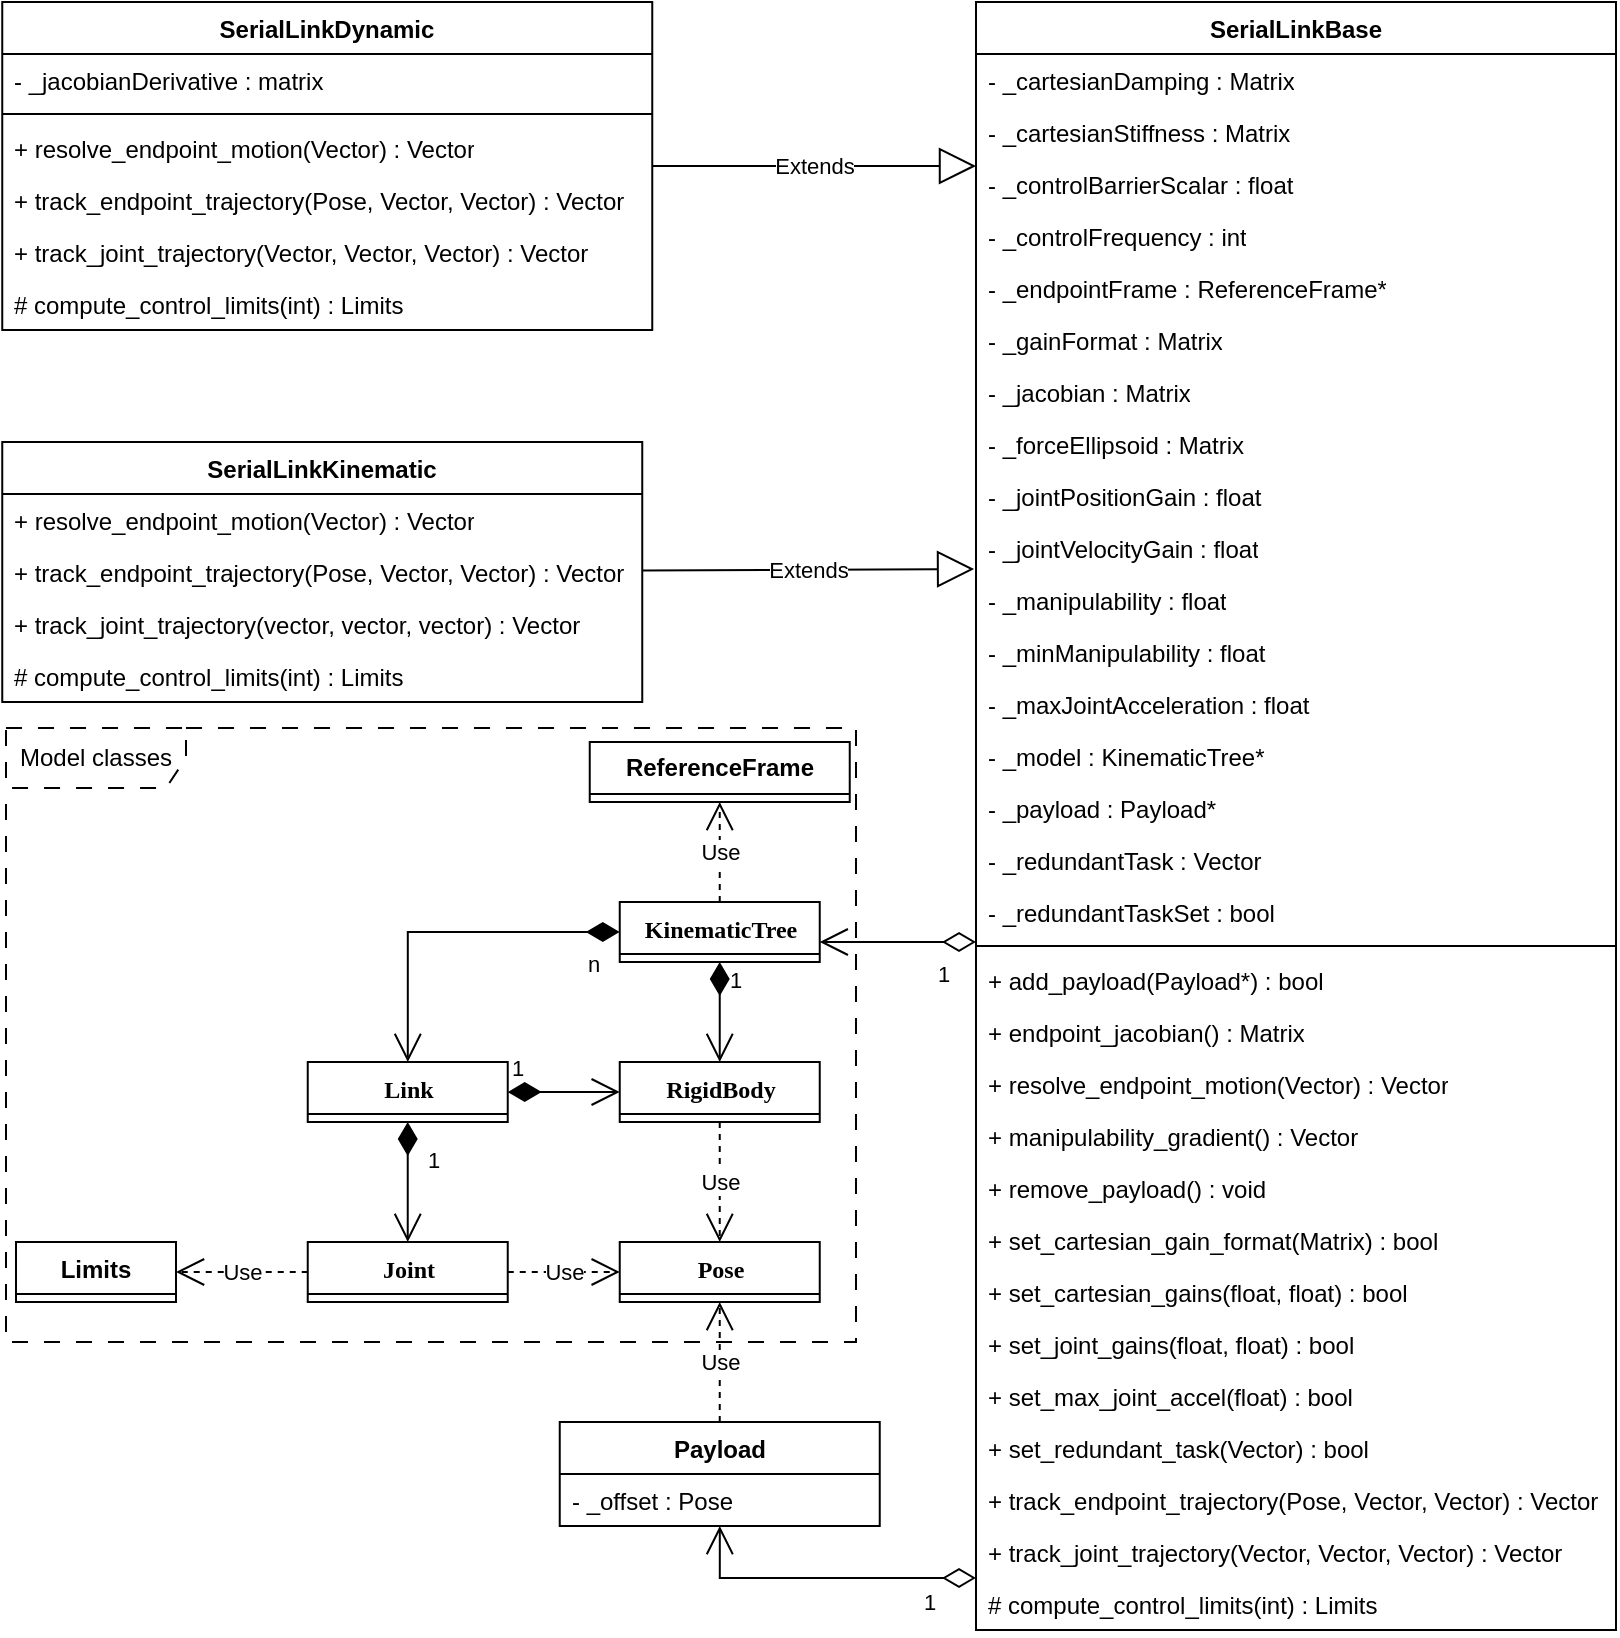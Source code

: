 <mxfile version="22.1.2" type="device">
  <diagram name="Page-1" id="9nu-3gzylGP0bQmb4AK7">
    <mxGraphModel dx="733" dy="469" grid="1" gridSize="10" guides="1" tooltips="1" connect="1" arrows="1" fold="1" page="1" pageScale="1" pageWidth="827" pageHeight="1169" math="0" shadow="0">
      <root>
        <mxCell id="0" />
        <mxCell id="1" parent="0" />
        <mxCell id="nJWqUF-QOH_nmLoCBmrt-1" value="SerialLinkBase" style="swimlane;fontStyle=1;align=center;verticalAlign=top;childLayout=stackLayout;horizontal=1;startSize=26;horizontalStack=0;resizeParent=1;resizeParentMax=0;resizeLast=0;collapsible=1;marginBottom=0;whiteSpace=wrap;html=1;" vertex="1" parent="1">
          <mxGeometry x="500" y="40" width="320" height="814" as="geometry" />
        </mxCell>
        <mxCell id="nJWqUF-QOH_nmLoCBmrt-2" value="- _cartesianDamping : Matrix" style="text;strokeColor=none;fillColor=none;align=left;verticalAlign=top;spacingLeft=4;spacingRight=4;overflow=hidden;rotatable=0;points=[[0,0.5],[1,0.5]];portConstraint=eastwest;whiteSpace=wrap;html=1;" vertex="1" parent="nJWqUF-QOH_nmLoCBmrt-1">
          <mxGeometry y="26" width="320" height="26" as="geometry" />
        </mxCell>
        <mxCell id="nJWqUF-QOH_nmLoCBmrt-3" value="- _cartesianStiffness : Matrix" style="text;strokeColor=none;fillColor=none;align=left;verticalAlign=top;spacingLeft=4;spacingRight=4;overflow=hidden;rotatable=0;points=[[0,0.5],[1,0.5]];portConstraint=eastwest;whiteSpace=wrap;html=1;" vertex="1" parent="nJWqUF-QOH_nmLoCBmrt-1">
          <mxGeometry y="52" width="320" height="26" as="geometry" />
        </mxCell>
        <mxCell id="nJWqUF-QOH_nmLoCBmrt-4" value="- _controlBarrierScalar : float" style="text;strokeColor=none;fillColor=none;align=left;verticalAlign=top;spacingLeft=4;spacingRight=4;overflow=hidden;rotatable=0;points=[[0,0.5],[1,0.5]];portConstraint=eastwest;whiteSpace=wrap;html=1;" vertex="1" parent="nJWqUF-QOH_nmLoCBmrt-1">
          <mxGeometry y="78" width="320" height="26" as="geometry" />
        </mxCell>
        <mxCell id="nJWqUF-QOH_nmLoCBmrt-5" value="- _controlFrequency : int" style="text;strokeColor=none;fillColor=none;align=left;verticalAlign=top;spacingLeft=4;spacingRight=4;overflow=hidden;rotatable=0;points=[[0,0.5],[1,0.5]];portConstraint=eastwest;whiteSpace=wrap;html=1;" vertex="1" parent="nJWqUF-QOH_nmLoCBmrt-1">
          <mxGeometry y="104" width="320" height="26" as="geometry" />
        </mxCell>
        <mxCell id="nJWqUF-QOH_nmLoCBmrt-6" value="- _endpointFrame : ReferenceFrame*" style="text;strokeColor=none;fillColor=none;align=left;verticalAlign=top;spacingLeft=4;spacingRight=4;overflow=hidden;rotatable=0;points=[[0,0.5],[1,0.5]];portConstraint=eastwest;whiteSpace=wrap;html=1;" vertex="1" parent="nJWqUF-QOH_nmLoCBmrt-1">
          <mxGeometry y="130" width="320" height="26" as="geometry" />
        </mxCell>
        <mxCell id="nJWqUF-QOH_nmLoCBmrt-7" value="- _gainFormat : Matrix" style="text;strokeColor=none;fillColor=none;align=left;verticalAlign=top;spacingLeft=4;spacingRight=4;overflow=hidden;rotatable=0;points=[[0,0.5],[1,0.5]];portConstraint=eastwest;whiteSpace=wrap;html=1;" vertex="1" parent="nJWqUF-QOH_nmLoCBmrt-1">
          <mxGeometry y="156" width="320" height="26" as="geometry" />
        </mxCell>
        <mxCell id="nJWqUF-QOH_nmLoCBmrt-8" value="- _jacobian : Matrix" style="text;strokeColor=none;fillColor=none;align=left;verticalAlign=top;spacingLeft=4;spacingRight=4;overflow=hidden;rotatable=0;points=[[0,0.5],[1,0.5]];portConstraint=eastwest;whiteSpace=wrap;html=1;" vertex="1" parent="nJWqUF-QOH_nmLoCBmrt-1">
          <mxGeometry y="182" width="320" height="26" as="geometry" />
        </mxCell>
        <mxCell id="nJWqUF-QOH_nmLoCBmrt-9" value="- _forceEllipsoid : Matrix" style="text;strokeColor=none;fillColor=none;align=left;verticalAlign=top;spacingLeft=4;spacingRight=4;overflow=hidden;rotatable=0;points=[[0,0.5],[1,0.5]];portConstraint=eastwest;whiteSpace=wrap;html=1;" vertex="1" parent="nJWqUF-QOH_nmLoCBmrt-1">
          <mxGeometry y="208" width="320" height="26" as="geometry" />
        </mxCell>
        <mxCell id="nJWqUF-QOH_nmLoCBmrt-10" value="- _jointPositionGain : float" style="text;strokeColor=none;fillColor=none;align=left;verticalAlign=top;spacingLeft=4;spacingRight=4;overflow=hidden;rotatable=0;points=[[0,0.5],[1,0.5]];portConstraint=eastwest;whiteSpace=wrap;html=1;" vertex="1" parent="nJWqUF-QOH_nmLoCBmrt-1">
          <mxGeometry y="234" width="320" height="26" as="geometry" />
        </mxCell>
        <mxCell id="nJWqUF-QOH_nmLoCBmrt-11" value="- _jointVelocityGain : float" style="text;strokeColor=none;fillColor=none;align=left;verticalAlign=top;spacingLeft=4;spacingRight=4;overflow=hidden;rotatable=0;points=[[0,0.5],[1,0.5]];portConstraint=eastwest;whiteSpace=wrap;html=1;" vertex="1" parent="nJWqUF-QOH_nmLoCBmrt-1">
          <mxGeometry y="260" width="320" height="26" as="geometry" />
        </mxCell>
        <mxCell id="nJWqUF-QOH_nmLoCBmrt-12" value="- _manipulability : float" style="text;strokeColor=none;fillColor=none;align=left;verticalAlign=top;spacingLeft=4;spacingRight=4;overflow=hidden;rotatable=0;points=[[0,0.5],[1,0.5]];portConstraint=eastwest;whiteSpace=wrap;html=1;" vertex="1" parent="nJWqUF-QOH_nmLoCBmrt-1">
          <mxGeometry y="286" width="320" height="26" as="geometry" />
        </mxCell>
        <mxCell id="nJWqUF-QOH_nmLoCBmrt-13" value="- _minManipulability : float" style="text;strokeColor=none;fillColor=none;align=left;verticalAlign=top;spacingLeft=4;spacingRight=4;overflow=hidden;rotatable=0;points=[[0,0.5],[1,0.5]];portConstraint=eastwest;whiteSpace=wrap;html=1;" vertex="1" parent="nJWqUF-QOH_nmLoCBmrt-1">
          <mxGeometry y="312" width="320" height="26" as="geometry" />
        </mxCell>
        <mxCell id="nJWqUF-QOH_nmLoCBmrt-14" value="- _maxJointAcceleration : float" style="text;strokeColor=none;fillColor=none;align=left;verticalAlign=top;spacingLeft=4;spacingRight=4;overflow=hidden;rotatable=0;points=[[0,0.5],[1,0.5]];portConstraint=eastwest;whiteSpace=wrap;html=1;" vertex="1" parent="nJWqUF-QOH_nmLoCBmrt-1">
          <mxGeometry y="338" width="320" height="26" as="geometry" />
        </mxCell>
        <mxCell id="nJWqUF-QOH_nmLoCBmrt-15" value="- _model : KinematicTree*" style="text;strokeColor=none;fillColor=none;align=left;verticalAlign=top;spacingLeft=4;spacingRight=4;overflow=hidden;rotatable=0;points=[[0,0.5],[1,0.5]];portConstraint=eastwest;whiteSpace=wrap;html=1;" vertex="1" parent="nJWqUF-QOH_nmLoCBmrt-1">
          <mxGeometry y="364" width="320" height="26" as="geometry" />
        </mxCell>
        <mxCell id="nJWqUF-QOH_nmLoCBmrt-16" value="- _payload : Payload*" style="text;strokeColor=none;fillColor=none;align=left;verticalAlign=top;spacingLeft=4;spacingRight=4;overflow=hidden;rotatable=0;points=[[0,0.5],[1,0.5]];portConstraint=eastwest;whiteSpace=wrap;html=1;" vertex="1" parent="nJWqUF-QOH_nmLoCBmrt-1">
          <mxGeometry y="390" width="320" height="26" as="geometry" />
        </mxCell>
        <mxCell id="nJWqUF-QOH_nmLoCBmrt-17" value="- _redundantTask : Vector" style="text;strokeColor=none;fillColor=none;align=left;verticalAlign=top;spacingLeft=4;spacingRight=4;overflow=hidden;rotatable=0;points=[[0,0.5],[1,0.5]];portConstraint=eastwest;whiteSpace=wrap;html=1;" vertex="1" parent="nJWqUF-QOH_nmLoCBmrt-1">
          <mxGeometry y="416" width="320" height="26" as="geometry" />
        </mxCell>
        <mxCell id="nJWqUF-QOH_nmLoCBmrt-18" value="- _redundantTaskSet : bool" style="text;strokeColor=none;fillColor=none;align=left;verticalAlign=top;spacingLeft=4;spacingRight=4;overflow=hidden;rotatable=0;points=[[0,0.5],[1,0.5]];portConstraint=eastwest;whiteSpace=wrap;html=1;" vertex="1" parent="nJWqUF-QOH_nmLoCBmrt-1">
          <mxGeometry y="442" width="320" height="26" as="geometry" />
        </mxCell>
        <mxCell id="nJWqUF-QOH_nmLoCBmrt-19" value="" style="line;strokeWidth=1;fillColor=none;align=left;verticalAlign=middle;spacingTop=-1;spacingLeft=3;spacingRight=3;rotatable=0;labelPosition=right;points=[];portConstraint=eastwest;strokeColor=inherit;" vertex="1" parent="nJWqUF-QOH_nmLoCBmrt-1">
          <mxGeometry y="468" width="320" height="8" as="geometry" />
        </mxCell>
        <mxCell id="nJWqUF-QOH_nmLoCBmrt-20" value="+ add_payload(Payload*) : bool" style="text;strokeColor=none;fillColor=none;align=left;verticalAlign=top;spacingLeft=4;spacingRight=4;overflow=hidden;rotatable=0;points=[[0,0.5],[1,0.5]];portConstraint=eastwest;whiteSpace=wrap;html=1;" vertex="1" parent="nJWqUF-QOH_nmLoCBmrt-1">
          <mxGeometry y="476" width="320" height="26" as="geometry" />
        </mxCell>
        <mxCell id="nJWqUF-QOH_nmLoCBmrt-21" value="+ endpoint_jacobian() : Matrix" style="text;strokeColor=none;fillColor=none;align=left;verticalAlign=top;spacingLeft=4;spacingRight=4;overflow=hidden;rotatable=0;points=[[0,0.5],[1,0.5]];portConstraint=eastwest;whiteSpace=wrap;html=1;" vertex="1" parent="nJWqUF-QOH_nmLoCBmrt-1">
          <mxGeometry y="502" width="320" height="26" as="geometry" />
        </mxCell>
        <mxCell id="nJWqUF-QOH_nmLoCBmrt-22" value="+ resolve_endpoint_motion(Vector) : Vector" style="text;strokeColor=none;fillColor=none;align=left;verticalAlign=top;spacingLeft=4;spacingRight=4;overflow=hidden;rotatable=0;points=[[0,0.5],[1,0.5]];portConstraint=eastwest;whiteSpace=wrap;html=1;" vertex="1" parent="nJWqUF-QOH_nmLoCBmrt-1">
          <mxGeometry y="528" width="320" height="26" as="geometry" />
        </mxCell>
        <mxCell id="nJWqUF-QOH_nmLoCBmrt-23" value="+ manipulability_gradient() : Vector" style="text;strokeColor=none;fillColor=none;align=left;verticalAlign=top;spacingLeft=4;spacingRight=4;overflow=hidden;rotatable=0;points=[[0,0.5],[1,0.5]];portConstraint=eastwest;whiteSpace=wrap;html=1;" vertex="1" parent="nJWqUF-QOH_nmLoCBmrt-1">
          <mxGeometry y="554" width="320" height="26" as="geometry" />
        </mxCell>
        <mxCell id="nJWqUF-QOH_nmLoCBmrt-24" value="+ remove_payload() : void" style="text;strokeColor=none;fillColor=none;align=left;verticalAlign=top;spacingLeft=4;spacingRight=4;overflow=hidden;rotatable=0;points=[[0,0.5],[1,0.5]];portConstraint=eastwest;whiteSpace=wrap;html=1;" vertex="1" parent="nJWqUF-QOH_nmLoCBmrt-1">
          <mxGeometry y="580" width="320" height="26" as="geometry" />
        </mxCell>
        <mxCell id="nJWqUF-QOH_nmLoCBmrt-25" value="+ set_cartesian_gain_format(Matrix) : bool" style="text;strokeColor=none;fillColor=none;align=left;verticalAlign=top;spacingLeft=4;spacingRight=4;overflow=hidden;rotatable=0;points=[[0,0.5],[1,0.5]];portConstraint=eastwest;whiteSpace=wrap;html=1;" vertex="1" parent="nJWqUF-QOH_nmLoCBmrt-1">
          <mxGeometry y="606" width="320" height="26" as="geometry" />
        </mxCell>
        <mxCell id="nJWqUF-QOH_nmLoCBmrt-26" value="+ set_cartesian_gains(float, float) : bool" style="text;strokeColor=none;fillColor=none;align=left;verticalAlign=top;spacingLeft=4;spacingRight=4;overflow=hidden;rotatable=0;points=[[0,0.5],[1,0.5]];portConstraint=eastwest;whiteSpace=wrap;html=1;" vertex="1" parent="nJWqUF-QOH_nmLoCBmrt-1">
          <mxGeometry y="632" width="320" height="26" as="geometry" />
        </mxCell>
        <mxCell id="nJWqUF-QOH_nmLoCBmrt-27" value="+ set_joint_gains(float, float) : bool" style="text;strokeColor=none;fillColor=none;align=left;verticalAlign=top;spacingLeft=4;spacingRight=4;overflow=hidden;rotatable=0;points=[[0,0.5],[1,0.5]];portConstraint=eastwest;whiteSpace=wrap;html=1;" vertex="1" parent="nJWqUF-QOH_nmLoCBmrt-1">
          <mxGeometry y="658" width="320" height="26" as="geometry" />
        </mxCell>
        <mxCell id="nJWqUF-QOH_nmLoCBmrt-28" value="+ set_max_joint_accel(float) : bool" style="text;strokeColor=none;fillColor=none;align=left;verticalAlign=top;spacingLeft=4;spacingRight=4;overflow=hidden;rotatable=0;points=[[0,0.5],[1,0.5]];portConstraint=eastwest;whiteSpace=wrap;html=1;" vertex="1" parent="nJWqUF-QOH_nmLoCBmrt-1">
          <mxGeometry y="684" width="320" height="26" as="geometry" />
        </mxCell>
        <mxCell id="nJWqUF-QOH_nmLoCBmrt-29" value="+ set_redundant_task(Vector) : bool" style="text;strokeColor=none;fillColor=none;align=left;verticalAlign=top;spacingLeft=4;spacingRight=4;overflow=hidden;rotatable=0;points=[[0,0.5],[1,0.5]];portConstraint=eastwest;whiteSpace=wrap;html=1;" vertex="1" parent="nJWqUF-QOH_nmLoCBmrt-1">
          <mxGeometry y="710" width="320" height="26" as="geometry" />
        </mxCell>
        <mxCell id="nJWqUF-QOH_nmLoCBmrt-30" value="+ track_endpoint_trajectory(Pose, Vector, Vector) : Vector" style="text;strokeColor=none;fillColor=none;align=left;verticalAlign=top;spacingLeft=4;spacingRight=4;overflow=hidden;rotatable=0;points=[[0,0.5],[1,0.5]];portConstraint=eastwest;whiteSpace=wrap;html=1;" vertex="1" parent="nJWqUF-QOH_nmLoCBmrt-1">
          <mxGeometry y="736" width="320" height="26" as="geometry" />
        </mxCell>
        <mxCell id="nJWqUF-QOH_nmLoCBmrt-31" value="+ track_joint_trajectory(Vector, Vector, Vector) : Vector" style="text;strokeColor=none;fillColor=none;align=left;verticalAlign=top;spacingLeft=4;spacingRight=4;overflow=hidden;rotatable=0;points=[[0,0.5],[1,0.5]];portConstraint=eastwest;whiteSpace=wrap;html=1;" vertex="1" parent="nJWqUF-QOH_nmLoCBmrt-1">
          <mxGeometry y="762" width="320" height="26" as="geometry" />
        </mxCell>
        <mxCell id="nJWqUF-QOH_nmLoCBmrt-32" value="# compute_control_limits(int) : Limits" style="text;strokeColor=none;fillColor=none;align=left;verticalAlign=top;spacingLeft=4;spacingRight=4;overflow=hidden;rotatable=0;points=[[0,0.5],[1,0.5]];portConstraint=eastwest;whiteSpace=wrap;html=1;" vertex="1" parent="nJWqUF-QOH_nmLoCBmrt-1">
          <mxGeometry y="788" width="320" height="26" as="geometry" />
        </mxCell>
        <mxCell id="nJWqUF-QOH_nmLoCBmrt-33" value="SerialLinkKinematic" style="swimlane;fontStyle=1;align=center;verticalAlign=top;childLayout=stackLayout;horizontal=1;startSize=26;horizontalStack=0;resizeParent=1;resizeParentMax=0;resizeLast=0;collapsible=1;marginBottom=0;whiteSpace=wrap;html=1;" vertex="1" parent="1">
          <mxGeometry x="13.13" y="260" width="320" height="130" as="geometry" />
        </mxCell>
        <mxCell id="nJWqUF-QOH_nmLoCBmrt-34" value="+ resolve_endpoint_motion(Vector) : Vector" style="text;strokeColor=none;fillColor=none;align=left;verticalAlign=top;spacingLeft=4;spacingRight=4;overflow=hidden;rotatable=0;points=[[0,0.5],[1,0.5]];portConstraint=eastwest;whiteSpace=wrap;html=1;" vertex="1" parent="nJWqUF-QOH_nmLoCBmrt-33">
          <mxGeometry y="26" width="320" height="26" as="geometry" />
        </mxCell>
        <mxCell id="nJWqUF-QOH_nmLoCBmrt-35" value="+ track_endpoint_trajectory(Pose, Vector, Vector) : Vector" style="text;strokeColor=none;fillColor=none;align=left;verticalAlign=top;spacingLeft=4;spacingRight=4;overflow=hidden;rotatable=0;points=[[0,0.5],[1,0.5]];portConstraint=eastwest;whiteSpace=wrap;html=1;" vertex="1" parent="nJWqUF-QOH_nmLoCBmrt-33">
          <mxGeometry y="52" width="320" height="26" as="geometry" />
        </mxCell>
        <mxCell id="nJWqUF-QOH_nmLoCBmrt-36" value="+ track_joint_trajectory(vector, vector, vector) : Vector" style="text;strokeColor=none;fillColor=none;align=left;verticalAlign=top;spacingLeft=4;spacingRight=4;overflow=hidden;rotatable=0;points=[[0,0.5],[1,0.5]];portConstraint=eastwest;whiteSpace=wrap;html=1;" vertex="1" parent="nJWqUF-QOH_nmLoCBmrt-33">
          <mxGeometry y="78" width="320" height="26" as="geometry" />
        </mxCell>
        <mxCell id="nJWqUF-QOH_nmLoCBmrt-37" value="# compute_control_limits(int) : Limits" style="text;strokeColor=none;fillColor=none;align=left;verticalAlign=top;spacingLeft=4;spacingRight=4;overflow=hidden;rotatable=0;points=[[0,0.5],[1,0.5]];portConstraint=eastwest;whiteSpace=wrap;html=1;" vertex="1" parent="nJWqUF-QOH_nmLoCBmrt-33">
          <mxGeometry y="104" width="320" height="26" as="geometry" />
        </mxCell>
        <mxCell id="nJWqUF-QOH_nmLoCBmrt-38" value="SerialLinkDynamic" style="swimlane;fontStyle=1;align=center;verticalAlign=top;childLayout=stackLayout;horizontal=1;startSize=26;horizontalStack=0;resizeParent=1;resizeParentMax=0;resizeLast=0;collapsible=1;marginBottom=0;whiteSpace=wrap;html=1;" vertex="1" parent="1">
          <mxGeometry x="13.13" y="40" width="325" height="164" as="geometry" />
        </mxCell>
        <mxCell id="nJWqUF-QOH_nmLoCBmrt-39" value="- _jacobianDerivative : matrix" style="text;strokeColor=none;fillColor=none;align=left;verticalAlign=top;spacingLeft=4;spacingRight=4;overflow=hidden;rotatable=0;points=[[0,0.5],[1,0.5]];portConstraint=eastwest;whiteSpace=wrap;html=1;" vertex="1" parent="nJWqUF-QOH_nmLoCBmrt-38">
          <mxGeometry y="26" width="325" height="26" as="geometry" />
        </mxCell>
        <mxCell id="nJWqUF-QOH_nmLoCBmrt-40" value="" style="line;strokeWidth=1;fillColor=none;align=left;verticalAlign=middle;spacingTop=-1;spacingLeft=3;spacingRight=3;rotatable=0;labelPosition=right;points=[];portConstraint=eastwest;strokeColor=inherit;" vertex="1" parent="nJWqUF-QOH_nmLoCBmrt-38">
          <mxGeometry y="52" width="325" height="8" as="geometry" />
        </mxCell>
        <mxCell id="nJWqUF-QOH_nmLoCBmrt-41" value="+ resolve_endpoint_motion(Vector) : Vector" style="text;strokeColor=none;fillColor=none;align=left;verticalAlign=top;spacingLeft=4;spacingRight=4;overflow=hidden;rotatable=0;points=[[0,0.5],[1,0.5]];portConstraint=eastwest;whiteSpace=wrap;html=1;" vertex="1" parent="nJWqUF-QOH_nmLoCBmrt-38">
          <mxGeometry y="60" width="325" height="26" as="geometry" />
        </mxCell>
        <mxCell id="nJWqUF-QOH_nmLoCBmrt-42" value="+ track_endpoint_trajectory(Pose, Vector, Vector) : Vector" style="text;strokeColor=none;fillColor=none;align=left;verticalAlign=top;spacingLeft=4;spacingRight=4;overflow=hidden;rotatable=0;points=[[0,0.5],[1,0.5]];portConstraint=eastwest;whiteSpace=wrap;html=1;" vertex="1" parent="nJWqUF-QOH_nmLoCBmrt-38">
          <mxGeometry y="86" width="325" height="26" as="geometry" />
        </mxCell>
        <mxCell id="nJWqUF-QOH_nmLoCBmrt-43" value="+ track_joint_trajectory(Vector, Vector, Vector) : Vector" style="text;strokeColor=none;fillColor=none;align=left;verticalAlign=top;spacingLeft=4;spacingRight=4;overflow=hidden;rotatable=0;points=[[0,0.5],[1,0.5]];portConstraint=eastwest;whiteSpace=wrap;html=1;" vertex="1" parent="nJWqUF-QOH_nmLoCBmrt-38">
          <mxGeometry y="112" width="325" height="26" as="geometry" />
        </mxCell>
        <mxCell id="nJWqUF-QOH_nmLoCBmrt-44" value="# compute_control_limits(int) : Limits" style="text;strokeColor=none;fillColor=none;align=left;verticalAlign=top;spacingLeft=4;spacingRight=4;overflow=hidden;rotatable=0;points=[[0,0.5],[1,0.5]];portConstraint=eastwest;whiteSpace=wrap;html=1;" vertex="1" parent="nJWqUF-QOH_nmLoCBmrt-38">
          <mxGeometry y="138" width="325" height="26" as="geometry" />
        </mxCell>
        <mxCell id="nJWqUF-QOH_nmLoCBmrt-45" value="Extends" style="endArrow=block;endSize=16;endFill=0;html=1;rounded=0;entryX=-0.003;entryY=0.904;entryDx=0;entryDy=0;entryPerimeter=0;" edge="1" parent="1" source="nJWqUF-QOH_nmLoCBmrt-33" target="nJWqUF-QOH_nmLoCBmrt-11">
          <mxGeometry width="160" relative="1" as="geometry">
            <mxPoint x="360" y="540" as="sourcePoint" />
            <mxPoint x="520" y="540" as="targetPoint" />
          </mxGeometry>
        </mxCell>
        <mxCell id="nJWqUF-QOH_nmLoCBmrt-46" value="Extends" style="endArrow=block;endSize=16;endFill=0;html=1;rounded=0;" edge="1" parent="1" source="nJWqUF-QOH_nmLoCBmrt-38">
          <mxGeometry width="160" relative="1" as="geometry">
            <mxPoint x="347" y="710" as="sourcePoint" />
            <mxPoint x="500" y="122" as="targetPoint" />
          </mxGeometry>
        </mxCell>
        <mxCell id="nJWqUF-QOH_nmLoCBmrt-47" value="Model classes" style="shape=umlFrame;whiteSpace=wrap;html=1;pointerEvents=0;width=90;height=30;dashed=1;dashPattern=8 8;" vertex="1" parent="1">
          <mxGeometry x="15" y="403" width="425" height="307" as="geometry" />
        </mxCell>
        <mxCell id="nJWqUF-QOH_nmLoCBmrt-48" value="RigidBody" style="swimlane;html=1;fontStyle=1;align=center;verticalAlign=top;childLayout=stackLayout;horizontal=1;startSize=26;horizontalStack=0;resizeParent=1;resizeLast=0;collapsible=1;marginBottom=0;swimlaneFillColor=none;rounded=0;shadow=0;comic=0;labelBackgroundColor=none;strokeWidth=1;fillColor=none;fontFamily=Verdana;fontSize=12" vertex="1" collapsed="1" parent="1">
          <mxGeometry x="321.87" y="570" width="100" height="30" as="geometry">
            <mxRectangle x="337.5" y="585" width="166" height="398" as="alternateBounds" />
          </mxGeometry>
        </mxCell>
        <mxCell id="nJWqUF-QOH_nmLoCBmrt-49" value="- _centerOfMass : vector" style="text;html=1;fillColor=none;align=left;verticalAlign=top;spacingLeft=4;spacingRight=4;whiteSpace=wrap;overflow=hidden;rotatable=0;points=[[0,0.5],[1,0.5]];portConstraint=eastwest;" vertex="1" parent="nJWqUF-QOH_nmLoCBmrt-48">
          <mxGeometry y="26" width="166" height="26" as="geometry" />
        </mxCell>
        <mxCell id="nJWqUF-QOH_nmLoCBmrt-50" value="- _inertia : matrix" style="text;html=1;fillColor=none;align=left;verticalAlign=top;spacingLeft=4;spacingRight=4;whiteSpace=wrap;overflow=hidden;rotatable=0;points=[[0,0.5],[1,0.5]];portConstraint=eastwest;" vertex="1" parent="nJWqUF-QOH_nmLoCBmrt-48">
          <mxGeometry y="52" width="166" height="26" as="geometry" />
        </mxCell>
        <mxCell id="nJWqUF-QOH_nmLoCBmrt-51" value="- _inertiaDerivative : matrix" style="text;html=1;fillColor=none;align=left;verticalAlign=top;spacingLeft=4;spacingRight=4;whiteSpace=wrap;overflow=hidden;rotatable=0;points=[[0,0.5],[1,0.5]];portConstraint=eastwest;" vertex="1" parent="nJWqUF-QOH_nmLoCBmrt-48">
          <mxGeometry y="78" width="166" height="26" as="geometry" />
        </mxCell>
        <mxCell id="nJWqUF-QOH_nmLoCBmrt-52" value="- _pose : Pose" style="text;html=1;fillColor=none;align=left;verticalAlign=top;spacingLeft=4;spacingRight=4;whiteSpace=wrap;overflow=hidden;rotatable=0;points=[[0,0.5],[1,0.5]];portConstraint=eastwest;" vertex="1" parent="nJWqUF-QOH_nmLoCBmrt-48">
          <mxGeometry y="104" width="166" height="26" as="geometry" />
        </mxCell>
        <mxCell id="nJWqUF-QOH_nmLoCBmrt-53" value="- _mass : float" style="text;html=1;fillColor=none;align=left;verticalAlign=top;spacingLeft=4;spacingRight=4;whiteSpace=wrap;overflow=hidden;rotatable=0;points=[[0,0.5],[1,0.5]];portConstraint=eastwest;" vertex="1" parent="nJWqUF-QOH_nmLoCBmrt-48">
          <mxGeometry y="130" width="166" height="26" as="geometry" />
        </mxCell>
        <mxCell id="nJWqUF-QOH_nmLoCBmrt-54" value="- _name : string" style="text;html=1;fillColor=none;align=left;verticalAlign=top;spacingLeft=4;spacingRight=4;whiteSpace=wrap;overflow=hidden;rotatable=0;points=[[0,0.5],[1,0.5]];portConstraint=eastwest;" vertex="1" parent="nJWqUF-QOH_nmLoCBmrt-48">
          <mxGeometry y="156" width="166" height="26" as="geometry" />
        </mxCell>
        <mxCell id="nJWqUF-QOH_nmLoCBmrt-55" value="- _twist : vector" style="text;html=1;fillColor=none;align=left;verticalAlign=top;spacingLeft=4;spacingRight=4;whiteSpace=wrap;overflow=hidden;rotatable=0;points=[[0,0.5],[1,0.5]];portConstraint=eastwest;" vertex="1" parent="nJWqUF-QOH_nmLoCBmrt-48">
          <mxGeometry y="182" width="166" height="26" as="geometry" />
        </mxCell>
        <mxCell id="nJWqUF-QOH_nmLoCBmrt-56" value="" style="line;html=1;strokeWidth=1;fillColor=none;align=left;verticalAlign=middle;spacingTop=-1;spacingLeft=3;spacingRight=3;rotatable=0;labelPosition=right;points=[];portConstraint=eastwest;gradientColor=none;" vertex="1" parent="nJWqUF-QOH_nmLoCBmrt-48">
          <mxGeometry y="208" width="166" height="8" as="geometry" />
        </mxCell>
        <mxCell id="nJWqUF-QOH_nmLoCBmrt-57" value="+ com() : vector" style="text;html=1;fillColor=none;align=left;verticalAlign=top;spacingLeft=4;spacingRight=4;whiteSpace=wrap;overflow=hidden;rotatable=0;points=[[0,0.5],[1,0.5]];portConstraint=eastwest;" vertex="1" parent="nJWqUF-QOH_nmLoCBmrt-48">
          <mxGeometry y="216" width="166" height="26" as="geometry" />
        </mxCell>
        <mxCell id="nJWqUF-QOH_nmLoCBmrt-58" value="+ inertia() : matrix" style="text;html=1;fillColor=none;align=left;verticalAlign=top;spacingLeft=4;spacingRight=4;whiteSpace=wrap;overflow=hidden;rotatable=0;points=[[0,0.5],[1,0.5]];portConstraint=eastwest;" vertex="1" parent="nJWqUF-QOH_nmLoCBmrt-48">
          <mxGeometry y="242" width="166" height="26" as="geometry" />
        </mxCell>
        <mxCell id="nJWqUF-QOH_nmLoCBmrt-59" value="+ inertia_derivative() : matrix" style="text;html=1;fillColor=none;align=left;verticalAlign=top;spacingLeft=4;spacingRight=4;whiteSpace=wrap;overflow=hidden;rotatable=0;points=[[0,0.5],[1,0.5]];portConstraint=eastwest;" vertex="1" parent="nJWqUF-QOH_nmLoCBmrt-48">
          <mxGeometry y="268" width="166" height="26" as="geometry" />
        </mxCell>
        <mxCell id="nJWqUF-QOH_nmLoCBmrt-60" value="+ name() : string" style="text;html=1;fillColor=none;align=left;verticalAlign=top;spacingLeft=4;spacingRight=4;whiteSpace=wrap;overflow=hidden;rotatable=0;points=[[0,0.5],[1,0.5]];portConstraint=eastwest;" vertex="1" parent="nJWqUF-QOH_nmLoCBmrt-48">
          <mxGeometry y="294" width="166" height="26" as="geometry" />
        </mxCell>
        <mxCell id="nJWqUF-QOH_nmLoCBmrt-61" value="+ mass() : float" style="text;html=1;fillColor=none;align=left;verticalAlign=top;spacingLeft=4;spacingRight=4;whiteSpace=wrap;overflow=hidden;rotatable=0;points=[[0,0.5],[1,0.5]];portConstraint=eastwest;" vertex="1" parent="nJWqUF-QOH_nmLoCBmrt-48">
          <mxGeometry y="320" width="166" height="26" as="geometry" />
        </mxCell>
        <mxCell id="nJWqUF-QOH_nmLoCBmrt-62" value="+ twist() : vector" style="text;html=1;fillColor=none;align=left;verticalAlign=top;spacingLeft=4;spacingRight=4;whiteSpace=wrap;overflow=hidden;rotatable=0;points=[[0,0.5],[1,0.5]];portConstraint=eastwest;" vertex="1" parent="nJWqUF-QOH_nmLoCBmrt-48">
          <mxGeometry y="346" width="166" height="26" as="geometry" />
        </mxCell>
        <mxCell id="nJWqUF-QOH_nmLoCBmrt-63" value="+ update_state(Pose, vector)" style="text;html=1;fillColor=none;align=left;verticalAlign=top;spacingLeft=4;spacingRight=4;whiteSpace=wrap;overflow=hidden;rotatable=0;points=[[0,0.5],[1,0.5]];portConstraint=eastwest;" vertex="1" parent="nJWqUF-QOH_nmLoCBmrt-48">
          <mxGeometry y="372" width="166" height="26" as="geometry" />
        </mxCell>
        <mxCell id="nJWqUF-QOH_nmLoCBmrt-64" value="Joint" style="swimlane;html=1;fontStyle=1;align=center;verticalAlign=top;childLayout=stackLayout;horizontal=1;startSize=26;horizontalStack=0;resizeParent=1;resizeLast=0;collapsible=1;marginBottom=0;swimlaneFillColor=none;rounded=0;shadow=0;comic=0;labelBackgroundColor=none;strokeWidth=1;fillColor=none;fontFamily=Verdana;fontSize=12" vertex="1" collapsed="1" parent="1">
          <mxGeometry x="165.87" y="660" width="100" height="30" as="geometry">
            <mxRectangle x="555" y="150" width="170" height="559" as="alternateBounds" />
          </mxGeometry>
        </mxCell>
        <mxCell id="nJWqUF-QOH_nmLoCBmrt-65" value="- _axis : vector" style="text;html=1;strokeColor=none;fillColor=none;align=left;verticalAlign=top;spacingLeft=4;spacingRight=4;whiteSpace=wrap;overflow=hidden;rotatable=0;points=[[0,0.5],[1,0.5]];portConstraint=eastwest;" vertex="1" parent="nJWqUF-QOH_nmLoCBmrt-64">
          <mxGeometry y="26" width="170" height="26" as="geometry" />
        </mxCell>
        <mxCell id="nJWqUF-QOH_nmLoCBmrt-66" value="- _damping : float" style="text;html=1;strokeColor=none;fillColor=none;align=left;verticalAlign=top;spacingLeft=4;spacingRight=4;whiteSpace=wrap;overflow=hidden;rotatable=0;points=[[0,0.5],[1,0.5]];portConstraint=eastwest;" vertex="1" parent="nJWqUF-QOH_nmLoCBmrt-64">
          <mxGeometry y="52" width="170" height="26" as="geometry" />
        </mxCell>
        <mxCell id="nJWqUF-QOH_nmLoCBmrt-67" value="&amp;nbsp;-_effortLimit : float" style="text;html=1;strokeColor=none;fillColor=none;align=left;verticalAlign=top;spacingLeft=4;spacingRight=4;whiteSpace=wrap;overflow=hidden;rotatable=0;points=[[0,0.5],[1,0.5]];portConstraint=eastwest;" vertex="1" parent="nJWqUF-QOH_nmLoCBmrt-64">
          <mxGeometry y="78" width="170" height="26" as="geometry" />
        </mxCell>
        <mxCell id="nJWqUF-QOH_nmLoCBmrt-68" value="- _friction : float" style="text;html=1;strokeColor=none;fillColor=none;align=left;verticalAlign=top;spacingLeft=4;spacingRight=4;whiteSpace=wrap;overflow=hidden;rotatable=0;points=[[0,0.5],[1,0.5]];portConstraint=eastwest;" vertex="1" parent="nJWqUF-QOH_nmLoCBmrt-64">
          <mxGeometry y="104" width="170" height="26" as="geometry" />
        </mxCell>
        <mxCell id="nJWqUF-QOH_nmLoCBmrt-69" value="- _isRevolute : bool" style="text;html=1;strokeColor=none;fillColor=none;align=left;verticalAlign=top;spacingLeft=4;spacingRight=4;whiteSpace=wrap;overflow=hidden;rotatable=0;points=[[0,0.5],[1,0.5]];portConstraint=eastwest;" vertex="1" parent="nJWqUF-QOH_nmLoCBmrt-64">
          <mxGeometry y="130" width="170" height="26" as="geometry" />
        </mxCell>
        <mxCell id="nJWqUF-QOH_nmLoCBmrt-70" value="- _isFixed : bool" style="text;html=1;strokeColor=none;fillColor=none;align=left;verticalAlign=top;spacingLeft=4;spacingRight=4;whiteSpace=wrap;overflow=hidden;rotatable=0;points=[[0,0.5],[1,0.5]];portConstraint=eastwest;" vertex="1" parent="nJWqUF-QOH_nmLoCBmrt-64">
          <mxGeometry y="156" width="170" height="26" as="geometry" />
        </mxCell>
        <mxCell id="nJWqUF-QOH_nmLoCBmrt-71" value="- _name : string" style="text;html=1;strokeColor=none;fillColor=none;align=left;verticalAlign=top;spacingLeft=4;spacingRight=4;whiteSpace=wrap;overflow=hidden;rotatable=0;points=[[0,0.5],[1,0.5]];portConstraint=eastwest;" vertex="1" parent="nJWqUF-QOH_nmLoCBmrt-64">
          <mxGeometry y="182" width="170" height="26" as="geometry" />
        </mxCell>
        <mxCell id="nJWqUF-QOH_nmLoCBmrt-72" value="- _origin : Pose" style="text;html=1;strokeColor=none;fillColor=none;align=left;verticalAlign=top;spacingLeft=4;spacingRight=4;whiteSpace=wrap;overflow=hidden;rotatable=0;points=[[0,0.5],[1,0.5]];portConstraint=eastwest;" vertex="1" parent="nJWqUF-QOH_nmLoCBmrt-64">
          <mxGeometry y="208" width="170" height="26" as="geometry" />
        </mxCell>
        <mxCell id="nJWqUF-QOH_nmLoCBmrt-73" value="- _positionLimit : float[2]" style="text;html=1;strokeColor=none;fillColor=none;align=left;verticalAlign=top;spacingLeft=4;spacingRight=4;whiteSpace=wrap;overflow=hidden;rotatable=0;points=[[0,0.5],[1,0.5]];portConstraint=eastwest;" vertex="1" parent="nJWqUF-QOH_nmLoCBmrt-64">
          <mxGeometry y="234" width="170" height="26" as="geometry" />
        </mxCell>
        <mxCell id="nJWqUF-QOH_nmLoCBmrt-74" value="- _speedLimit : float" style="text;html=1;strokeColor=none;fillColor=none;align=left;verticalAlign=top;spacingLeft=4;spacingRight=4;whiteSpace=wrap;overflow=hidden;rotatable=0;points=[[0,0.5],[1,0.5]];portConstraint=eastwest;" vertex="1" parent="nJWqUF-QOH_nmLoCBmrt-64">
          <mxGeometry y="260" width="170" height="26" as="geometry" />
        </mxCell>
        <mxCell id="nJWqUF-QOH_nmLoCBmrt-75" value="- _type : string" style="text;html=1;strokeColor=none;fillColor=none;align=left;verticalAlign=top;spacingLeft=4;spacingRight=4;whiteSpace=wrap;overflow=hidden;rotatable=0;points=[[0,0.5],[1,0.5]];portConstraint=eastwest;" vertex="1" parent="nJWqUF-QOH_nmLoCBmrt-64">
          <mxGeometry y="286" width="170" height="26" as="geometry" />
        </mxCell>
        <mxCell id="nJWqUF-QOH_nmLoCBmrt-76" value="" style="line;html=1;strokeWidth=1;fillColor=none;align=left;verticalAlign=middle;spacingTop=-1;spacingLeft=3;spacingRight=3;rotatable=0;labelPosition=right;points=[];portConstraint=eastwest;" vertex="1" parent="nJWqUF-QOH_nmLoCBmrt-64">
          <mxGeometry y="312" width="170" height="8" as="geometry" />
        </mxCell>
        <mxCell id="nJWqUF-QOH_nmLoCBmrt-77" value="+ axis() : vector" style="text;html=1;strokeColor=none;fillColor=none;align=left;verticalAlign=top;spacingLeft=4;spacingRight=4;whiteSpace=wrap;overflow=hidden;rotatable=0;points=[[0,0.5],[1,0.5]];portConstraint=eastwest;" vertex="1" parent="nJWqUF-QOH_nmLoCBmrt-64">
          <mxGeometry y="320" width="170" height="26" as="geometry" />
        </mxCell>
        <mxCell id="nJWqUF-QOH_nmLoCBmrt-78" value="+ extend_offset(Pose)" style="text;html=1;strokeColor=none;fillColor=none;align=left;verticalAlign=top;spacingLeft=4;spacingRight=4;whiteSpace=wrap;overflow=hidden;rotatable=0;points=[[0,0.5],[1,0.5]];portConstraint=eastwest;" vertex="1" parent="nJWqUF-QOH_nmLoCBmrt-64">
          <mxGeometry y="346" width="170" height="26" as="geometry" />
        </mxCell>
        <mxCell id="nJWqUF-QOH_nmLoCBmrt-79" value="+ is_fixed() : bool" style="text;html=1;strokeColor=none;fillColor=none;align=left;verticalAlign=top;spacingLeft=4;spacingRight=4;whiteSpace=wrap;overflow=hidden;rotatable=0;points=[[0,0.5],[1,0.5]];portConstraint=eastwest;" vertex="1" parent="nJWqUF-QOH_nmLoCBmrt-64">
          <mxGeometry y="372" width="170" height="26" as="geometry" />
        </mxCell>
        <mxCell id="nJWqUF-QOH_nmLoCBmrt-80" value="+ is_prismatic() : bool" style="text;html=1;strokeColor=none;fillColor=none;align=left;verticalAlign=top;spacingLeft=4;spacingRight=4;whiteSpace=wrap;overflow=hidden;rotatable=0;points=[[0,0.5],[1,0.5]];portConstraint=eastwest;" vertex="1" parent="nJWqUF-QOH_nmLoCBmrt-64">
          <mxGeometry y="398" width="170" height="26" as="geometry" />
        </mxCell>
        <mxCell id="nJWqUF-QOH_nmLoCBmrt-81" value="+ is_revolute() : bool" style="text;html=1;strokeColor=none;fillColor=none;align=left;verticalAlign=top;spacingLeft=4;spacingRight=4;whiteSpace=wrap;overflow=hidden;rotatable=0;points=[[0,0.5],[1,0.5]];portConstraint=eastwest;" vertex="1" parent="nJWqUF-QOH_nmLoCBmrt-64">
          <mxGeometry y="424" width="170" height="26" as="geometry" />
        </mxCell>
        <mxCell id="nJWqUF-QOH_nmLoCBmrt-82" value="+ origin() : Pose" style="text;html=1;strokeColor=none;fillColor=none;align=left;verticalAlign=top;spacingLeft=4;spacingRight=4;whiteSpace=wrap;overflow=hidden;rotatable=0;points=[[0,0.5],[1,0.5]];portConstraint=eastwest;" vertex="1" parent="nJWqUF-QOH_nmLoCBmrt-64">
          <mxGeometry y="450" width="170" height="26" as="geometry" />
        </mxCell>
        <mxCell id="nJWqUF-QOH_nmLoCBmrt-83" value="+ position_limits() : Limits" style="text;html=1;strokeColor=none;fillColor=none;align=left;verticalAlign=top;spacingLeft=4;spacingRight=4;whiteSpace=wrap;overflow=hidden;rotatable=0;points=[[0,0.5],[1,0.5]];portConstraint=eastwest;" vertex="1" parent="nJWqUF-QOH_nmLoCBmrt-64">
          <mxGeometry y="476" width="170" height="26" as="geometry" />
        </mxCell>
        <mxCell id="nJWqUF-QOH_nmLoCBmrt-84" value="+ position_offset(float) : Pose" style="text;html=1;strokeColor=none;fillColor=none;align=left;verticalAlign=top;spacingLeft=4;spacingRight=4;whiteSpace=wrap;overflow=hidden;rotatable=0;points=[[0,0.5],[1,0.5]];portConstraint=eastwest;" vertex="1" parent="nJWqUF-QOH_nmLoCBmrt-64">
          <mxGeometry y="502" width="170" height="26" as="geometry" />
        </mxCell>
        <mxCell id="nJWqUF-QOH_nmLoCBmrt-85" value="+ type() : string" style="text;html=1;strokeColor=none;fillColor=none;align=left;verticalAlign=top;spacingLeft=4;spacingRight=4;whiteSpace=wrap;overflow=hidden;rotatable=0;points=[[0,0.5],[1,0.5]];portConstraint=eastwest;" vertex="1" parent="nJWqUF-QOH_nmLoCBmrt-64">
          <mxGeometry y="528" width="170" height="26" as="geometry" />
        </mxCell>
        <mxCell id="nJWqUF-QOH_nmLoCBmrt-86" value="Pose" style="swimlane;html=1;fontStyle=1;align=center;verticalAlign=top;childLayout=stackLayout;horizontal=1;startSize=26;horizontalStack=0;resizeParent=1;resizeLast=0;collapsible=1;marginBottom=0;swimlaneFillColor=none;rounded=0;shadow=0;comic=0;labelBackgroundColor=none;strokeWidth=1;fillColor=none;fontFamily=Verdana;fontSize=12" vertex="1" collapsed="1" parent="1">
          <mxGeometry x="321.87" y="660" width="100" height="30" as="geometry">
            <mxRectangle x="565" y="780" width="160" height="320" as="alternateBounds" />
          </mxGeometry>
        </mxCell>
        <mxCell id="nJWqUF-QOH_nmLoCBmrt-87" value="- _translation : Vector" style="text;html=1;strokeColor=none;fillColor=none;align=left;verticalAlign=top;spacingLeft=4;spacingRight=4;whiteSpace=wrap;overflow=hidden;rotatable=0;points=[[0,0.5],[1,0.5]];portConstraint=eastwest;" vertex="1" parent="nJWqUF-QOH_nmLoCBmrt-86">
          <mxGeometry y="26" width="160" height="26" as="geometry" />
        </mxCell>
        <mxCell id="nJWqUF-QOH_nmLoCBmrt-88" value="- _quaternion : Quaternion" style="text;html=1;strokeColor=none;fillColor=none;align=left;verticalAlign=top;spacingLeft=4;spacingRight=4;whiteSpace=wrap;overflow=hidden;rotatable=0;points=[[0,0.5],[1,0.5]];portConstraint=eastwest;" vertex="1" parent="nJWqUF-QOH_nmLoCBmrt-86">
          <mxGeometry y="52" width="160" height="26" as="geometry" />
        </mxCell>
        <mxCell id="nJWqUF-QOH_nmLoCBmrt-89" value="" style="line;html=1;strokeWidth=1;fillColor=none;align=left;verticalAlign=middle;spacingTop=-1;spacingLeft=3;spacingRight=3;rotatable=0;labelPosition=right;points=[];portConstraint=eastwest;" vertex="1" parent="nJWqUF-QOH_nmLoCBmrt-86">
          <mxGeometry y="78" width="160" height="8" as="geometry" />
        </mxCell>
        <mxCell id="nJWqUF-QOH_nmLoCBmrt-90" value="+ as_matrix() : Matrix" style="text;html=1;strokeColor=none;fillColor=none;align=left;verticalAlign=top;spacingLeft=4;spacingRight=4;whiteSpace=wrap;overflow=hidden;rotatable=0;points=[[0,0.5],[1,0.5]];portConstraint=eastwest;" vertex="1" parent="nJWqUF-QOH_nmLoCBmrt-86">
          <mxGeometry y="86" width="160" height="26" as="geometry" />
        </mxCell>
        <mxCell id="nJWqUF-QOH_nmLoCBmrt-91" value="+ inverse() : Pose" style="text;html=1;strokeColor=none;fillColor=none;align=left;verticalAlign=top;spacingLeft=4;spacingRight=4;whiteSpace=wrap;overflow=hidden;rotatable=0;points=[[0,0.5],[1,0.5]];portConstraint=eastwest;" vertex="1" parent="nJWqUF-QOH_nmLoCBmrt-86">
          <mxGeometry y="112" width="160" height="26" as="geometry" />
        </mxCell>
        <mxCell id="nJWqUF-QOH_nmLoCBmrt-92" value="+ error(Pose) : Pose" style="text;html=1;strokeColor=none;fillColor=none;align=left;verticalAlign=top;spacingLeft=4;spacingRight=4;whiteSpace=wrap;overflow=hidden;rotatable=0;points=[[0,0.5],[1,0.5]];portConstraint=eastwest;" vertex="1" parent="nJWqUF-QOH_nmLoCBmrt-86">
          <mxGeometry y="138" width="160" height="26" as="geometry" />
        </mxCell>
        <mxCell id="nJWqUF-QOH_nmLoCBmrt-93" value="+ quaternion() : Quaternion" style="text;html=1;strokeColor=none;fillColor=none;align=left;verticalAlign=top;spacingLeft=4;spacingRight=4;whiteSpace=wrap;overflow=hidden;rotatable=0;points=[[0,0.5],[1,0.5]];portConstraint=eastwest;" vertex="1" parent="nJWqUF-QOH_nmLoCBmrt-86">
          <mxGeometry y="164" width="160" height="26" as="geometry" />
        </mxCell>
        <mxCell id="nJWqUF-QOH_nmLoCBmrt-94" value="+ rotation() : Matrix" style="text;html=1;strokeColor=none;fillColor=none;align=left;verticalAlign=top;spacingLeft=4;spacingRight=4;whiteSpace=wrap;overflow=hidden;rotatable=0;points=[[0,0.5],[1,0.5]];portConstraint=eastwest;" vertex="1" parent="nJWqUF-QOH_nmLoCBmrt-86">
          <mxGeometry y="190" width="160" height="26" as="geometry" />
        </mxCell>
        <mxCell id="nJWqUF-QOH_nmLoCBmrt-95" value="+ translation() : Vector" style="text;html=1;strokeColor=none;fillColor=none;align=left;verticalAlign=top;spacingLeft=4;spacingRight=4;whiteSpace=wrap;overflow=hidden;rotatable=0;points=[[0,0.5],[1,0.5]];portConstraint=eastwest;" vertex="1" parent="nJWqUF-QOH_nmLoCBmrt-86">
          <mxGeometry y="216" width="160" height="26" as="geometry" />
        </mxCell>
        <mxCell id="nJWqUF-QOH_nmLoCBmrt-96" value="+ operator*(Pose) : Pose" style="text;html=1;strokeColor=none;fillColor=none;align=left;verticalAlign=top;spacingLeft=4;spacingRight=4;whiteSpace=wrap;overflow=hidden;rotatable=0;points=[[0,0.5],[1,0.5]];portConstraint=eastwest;" vertex="1" parent="nJWqUF-QOH_nmLoCBmrt-86">
          <mxGeometry y="242" width="160" height="26" as="geometry" />
        </mxCell>
        <mxCell id="nJWqUF-QOH_nmLoCBmrt-97" value="+ operator*(Vector) : Vector" style="text;html=1;strokeColor=none;fillColor=none;align=left;verticalAlign=top;spacingLeft=4;spacingRight=4;whiteSpace=wrap;overflow=hidden;rotatable=0;points=[[0,0.5],[1,0.5]];portConstraint=eastwest;" vertex="1" parent="nJWqUF-QOH_nmLoCBmrt-86">
          <mxGeometry y="268" width="160" height="26" as="geometry" />
        </mxCell>
        <mxCell id="nJWqUF-QOH_nmLoCBmrt-98" value="+ operator*=(Pose)" style="text;html=1;strokeColor=none;fillColor=none;align=left;verticalAlign=top;spacingLeft=4;spacingRight=4;whiteSpace=wrap;overflow=hidden;rotatable=0;points=[[0,0.5],[1,0.5]];portConstraint=eastwest;" vertex="1" parent="nJWqUF-QOH_nmLoCBmrt-86">
          <mxGeometry y="294" width="160" height="26" as="geometry" />
        </mxCell>
        <mxCell id="nJWqUF-QOH_nmLoCBmrt-99" value="KinematicTree" style="swimlane;html=1;fontStyle=1;align=center;verticalAlign=top;childLayout=stackLayout;horizontal=1;startSize=26;horizontalStack=0;resizeParent=1;resizeLast=0;collapsible=1;marginBottom=0;swimlaneFillColor=none;rounded=0;shadow=0;comic=0;labelBackgroundColor=none;strokeWidth=1;fillColor=none;fontFamily=Verdana;fontSize=12;fontColor=default;strokeColor=default;" vertex="1" collapsed="1" parent="1">
          <mxGeometry x="321.87" y="490" width="100" height="30" as="geometry">
            <mxRectangle y="152" width="280" height="866" as="alternateBounds" />
          </mxGeometry>
        </mxCell>
        <mxCell id="nJWqUF-QOH_nmLoCBmrt-100" value="- _base : RigidBody" style="text;html=1;strokeColor=none;fillColor=none;align=left;verticalAlign=top;spacingLeft=4;spacingRight=4;whiteSpace=wrap;overflow=hidden;rotatable=0;points=[[0,0.5],[1,0.5]];portConstraint=eastwest;labelBackgroundColor=none;" vertex="1" parent="nJWqUF-QOH_nmLoCBmrt-99">
          <mxGeometry y="26" width="280" height="26" as="geometry" />
        </mxCell>
        <mxCell id="nJWqUF-QOH_nmLoCBmrt-101" value="- _baseInertiaMatrix : matrix" style="text;html=1;strokeColor=none;fillColor=none;align=left;verticalAlign=top;spacingLeft=4;spacingRight=4;whiteSpace=wrap;overflow=hidden;rotatable=0;points=[[0,0.5],[1,0.5]];portConstraint=eastwest;labelBackgroundColor=none;" vertex="1" parent="nJWqUF-QOH_nmLoCBmrt-99">
          <mxGeometry y="52" width="280" height="26" as="geometry" />
        </mxCell>
        <mxCell id="nJWqUF-QOH_nmLoCBmrt-102" value="- _baseInertiaDerivative : matrix" style="text;html=1;strokeColor=none;fillColor=none;align=left;verticalAlign=top;spacingLeft=4;spacingRight=4;whiteSpace=wrap;overflow=hidden;rotatable=0;points=[[0,0.5],[1,0.5]];portConstraint=eastwest;labelBackgroundColor=none;" vertex="1" parent="nJWqUF-QOH_nmLoCBmrt-99">
          <mxGeometry y="78" width="280" height="26" as="geometry" />
        </mxCell>
        <mxCell id="nJWqUF-QOH_nmLoCBmrt-103" value="- _gravityVector : vector" style="text;html=1;strokeColor=none;fillColor=none;align=left;verticalAlign=top;spacingLeft=4;spacingRight=4;whiteSpace=wrap;overflow=hidden;rotatable=0;points=[[0,0.5],[1,0.5]];portConstraint=eastwest;labelBackgroundColor=none;" vertex="1" parent="nJWqUF-QOH_nmLoCBmrt-99">
          <mxGeometry y="104" width="280" height="26" as="geometry" />
        </mxCell>
        <mxCell id="nJWqUF-QOH_nmLoCBmrt-104" value="- _jointCoriolisMatrix : matrix" style="text;html=1;strokeColor=none;fillColor=none;align=left;verticalAlign=top;spacingLeft=4;spacingRight=4;whiteSpace=wrap;overflow=hidden;rotatable=0;points=[[0,0.5],[1,0.5]];portConstraint=eastwest;labelBackgroundColor=none;" vertex="1" parent="nJWqUF-QOH_nmLoCBmrt-99">
          <mxGeometry y="130" width="280" height="26" as="geometry" />
        </mxCell>
        <mxCell id="nJWqUF-QOH_nmLoCBmrt-105" value="- _jointDampingTorque : vector" style="text;html=1;strokeColor=none;fillColor=none;align=left;verticalAlign=top;spacingLeft=4;spacingRight=4;whiteSpace=wrap;overflow=hidden;rotatable=0;points=[[0,0.5],[1,0.5]];portConstraint=eastwest;labelBackgroundColor=none;" vertex="1" parent="nJWqUF-QOH_nmLoCBmrt-99">
          <mxGeometry y="156" width="280" height="26" as="geometry" />
        </mxCell>
        <mxCell id="nJWqUF-QOH_nmLoCBmrt-106" value="- _jointGravityTorque : Vector" style="text;html=1;strokeColor=none;fillColor=none;align=left;verticalAlign=top;spacingLeft=4;spacingRight=4;whiteSpace=wrap;overflow=hidden;rotatable=0;points=[[0,0.5],[1,0.5]];portConstraint=eastwest;labelBackgroundColor=none;" vertex="1" parent="nJWqUF-QOH_nmLoCBmrt-99">
          <mxGeometry y="182" width="280" height="26" as="geometry" />
        </mxCell>
        <mxCell id="nJWqUF-QOH_nmLoCBmrt-107" value="- _jointInertiaMatrix : matrix" style="text;html=1;fillColor=none;align=left;verticalAlign=top;spacingLeft=4;spacingRight=4;whiteSpace=wrap;overflow=hidden;rotatable=0;points=[[0,0.5],[1,0.5]];portConstraint=eastwest;labelBackgroundColor=none;strokeColor=none;" vertex="1" parent="nJWqUF-QOH_nmLoCBmrt-99">
          <mxGeometry y="208" width="280" height="26" as="geometry" />
        </mxCell>
        <mxCell id="nJWqUF-QOH_nmLoCBmrt-108" value="- _jointPosition : vector" style="text;html=1;strokeColor=none;fillColor=none;align=left;verticalAlign=top;spacingLeft=4;spacingRight=4;whiteSpace=wrap;overflow=hidden;rotatable=0;points=[[0,0.5],[1,0.5]];portConstraint=eastwest;fontColor=default;labelBackgroundColor=none;" vertex="1" parent="nJWqUF-QOH_nmLoCBmrt-99">
          <mxGeometry y="234" width="280" height="26" as="geometry" />
        </mxCell>
        <mxCell id="nJWqUF-QOH_nmLoCBmrt-109" value="- _jointVelocity : Vector" style="text;html=1;strokeColor=none;fillColor=none;align=left;verticalAlign=top;spacingLeft=4;spacingRight=4;whiteSpace=wrap;overflow=hidden;rotatable=0;points=[[0,0.5],[1,0.5]];portConstraint=eastwest;labelBackgroundColor=none;" vertex="1" parent="nJWqUF-QOH_nmLoCBmrt-99">
          <mxGeometry y="260" width="280" height="26" as="geometry" />
        </mxCell>
        <mxCell id="nJWqUF-QOH_nmLoCBmrt-110" value="- _fullLinkList : vector&amp;lt;Link&amp;gt;" style="text;html=1;strokeColor=none;fillColor=none;align=left;verticalAlign=top;spacingLeft=4;spacingRight=4;whiteSpace=wrap;overflow=hidden;rotatable=0;points=[[0,0.5],[1,0.5]];portConstraint=eastwest;labelBackgroundColor=none;" vertex="1" parent="nJWqUF-QOH_nmLoCBmrt-99">
          <mxGeometry y="286" width="280" height="26" as="geometry" />
        </mxCell>
        <mxCell id="nJWqUF-QOH_nmLoCBmrt-111" value="- _link : vector&amp;lt;Link*&amp;gt;" style="text;html=1;strokeColor=none;fillColor=none;align=left;verticalAlign=top;spacingLeft=4;spacingRight=4;whiteSpace=wrap;overflow=hidden;rotatable=0;points=[[0,0.5],[1,0.5]];portConstraint=eastwest;labelBackgroundColor=none;" vertex="1" parent="nJWqUF-QOH_nmLoCBmrt-99">
          <mxGeometry y="312" width="280" height="26" as="geometry" />
        </mxCell>
        <mxCell id="nJWqUF-QOH_nmLoCBmrt-112" value="- _name : string" style="text;html=1;strokeColor=none;fillColor=none;align=left;verticalAlign=top;spacingLeft=4;spacingRight=4;whiteSpace=wrap;overflow=hidden;rotatable=0;points=[[0,0.5],[1,0.5]];portConstraint=eastwest;labelBackgroundColor=none;" vertex="1" parent="nJWqUF-QOH_nmLoCBmrt-99">
          <mxGeometry y="338" width="280" height="26" as="geometry" />
        </mxCell>
        <mxCell id="nJWqUF-QOH_nmLoCBmrt-113" value="- _numJoints :&amp;nbsp; int" style="text;html=1;strokeColor=none;fillColor=none;align=left;verticalAlign=top;spacingLeft=4;spacingRight=4;whiteSpace=wrap;overflow=hidden;rotatable=0;points=[[0,0.5],[1,0.5]];portConstraint=eastwest;labelBackgroundColor=none;" vertex="1" parent="nJWqUF-QOH_nmLoCBmrt-99">
          <mxGeometry y="364" width="280" height="26" as="geometry" />
        </mxCell>
        <mxCell id="nJWqUF-QOH_nmLoCBmrt-114" value="- _frameList : map(string,ReferenceFrame)" style="text;html=1;strokeColor=none;fillColor=none;align=left;verticalAlign=top;spacingLeft=4;spacingRight=4;whiteSpace=wrap;overflow=hidden;rotatable=0;points=[[0,0.5],[1,0.5]];portConstraint=eastwest;labelBackgroundColor=none;" vertex="1" parent="nJWqUF-QOH_nmLoCBmrt-99">
          <mxGeometry y="390" width="280" height="26" as="geometry" />
        </mxCell>
        <mxCell id="nJWqUF-QOH_nmLoCBmrt-115" value="" style="line;html=1;strokeWidth=1;fillColor=default;align=left;verticalAlign=middle;spacingTop=-1;spacingLeft=3;spacingRight=3;rotatable=0;labelPosition=right;points=[];portConstraint=eastwest;" vertex="1" parent="nJWqUF-QOH_nmLoCBmrt-99">
          <mxGeometry y="416" width="280" height="8" as="geometry" />
        </mxCell>
        <mxCell id="nJWqUF-QOH_nmLoCBmrt-116" value="+ base_inertia_matrix() : matrix" style="text;html=1;fillColor=none;align=left;verticalAlign=top;spacingLeft=4;spacingRight=4;whiteSpace=wrap;overflow=hidden;rotatable=0;points=[[0,0.5],[1,0.5]];portConstraint=eastwest;labelBackgroundColor=none;" vertex="1" parent="nJWqUF-QOH_nmLoCBmrt-99">
          <mxGeometry y="424" width="280" height="26" as="geometry" />
        </mxCell>
        <mxCell id="nJWqUF-QOH_nmLoCBmrt-117" value="+ base_inertia_derivative() : matrix" style="text;html=1;fillColor=none;align=left;verticalAlign=top;spacingLeft=4;spacingRight=4;whiteSpace=wrap;overflow=hidden;rotatable=0;points=[[0,0.5],[1,0.5]];portConstraint=eastwest;labelBackgroundColor=none;" vertex="1" parent="nJWqUF-QOH_nmLoCBmrt-99">
          <mxGeometry y="450" width="280" height="26" as="geometry" />
        </mxCell>
        <mxCell id="nJWqUF-QOH_nmLoCBmrt-118" value="+ base_pose() : Pose" style="text;html=1;fillColor=none;align=left;verticalAlign=top;spacingLeft=4;spacingRight=4;whiteSpace=wrap;overflow=hidden;rotatable=0;points=[[0,0.5],[1,0.5]];portConstraint=eastwest;labelBackgroundColor=none;" vertex="1" parent="nJWqUF-QOH_nmLoCBmrt-99">
          <mxGeometry y="476" width="280" height="26" as="geometry" />
        </mxCell>
        <mxCell id="nJWqUF-QOH_nmLoCBmrt-119" value="+ base_twist() : vector" style="text;html=1;fillColor=none;align=left;verticalAlign=top;spacingLeft=4;spacingRight=4;whiteSpace=wrap;overflow=hidden;rotatable=0;points=[[0,0.5],[1,0.5]];portConstraint=eastwest;labelBackgroundColor=none;" vertex="1" parent="nJWqUF-QOH_nmLoCBmrt-99">
          <mxGeometry y="502" width="280" height="26" as="geometry" />
        </mxCell>
        <mxCell id="nJWqUF-QOH_nmLoCBmrt-120" value="+ frame_pose(string) : Pose" style="text;html=1;fillColor=none;align=left;verticalAlign=top;spacingLeft=4;spacingRight=4;whiteSpace=wrap;overflow=hidden;rotatable=0;points=[[0,0.5],[1,0.5]];portConstraint=eastwest;labelBackgroundColor=none;" vertex="1" parent="nJWqUF-QOH_nmLoCBmrt-99">
          <mxGeometry y="528" width="280" height="26" as="geometry" />
        </mxCell>
        <mxCell id="nJWqUF-QOH_nmLoCBmrt-121" value="+ jacobian(string) : Matrix" style="text;html=1;strokeColor=none;fillColor=none;align=left;verticalAlign=top;spacingLeft=4;spacingRight=4;whiteSpace=wrap;overflow=hidden;rotatable=0;points=[[0,0.5],[1,0.5]];portConstraint=eastwest;labelBackgroundColor=none;" vertex="1" parent="nJWqUF-QOH_nmLoCBmrt-99">
          <mxGeometry y="554" width="280" height="26" as="geometry" />
        </mxCell>
        <mxCell id="nJWqUF-QOH_nmLoCBmrt-122" value="+ joint_coriolis_matrix() : Matrix" style="text;html=1;strokeColor=none;fillColor=none;align=left;verticalAlign=top;spacingLeft=4;spacingRight=4;whiteSpace=wrap;overflow=hidden;rotatable=0;points=[[0,0.5],[1,0.5]];portConstraint=eastwest;labelBackgroundColor=none;" vertex="1" parent="nJWqUF-QOH_nmLoCBmrt-99">
          <mxGeometry y="580" width="280" height="26" as="geometry" />
        </mxCell>
        <mxCell id="nJWqUF-QOH_nmLoCBmrt-123" value="+ joint_gravity_torque() : Vector" style="text;html=1;strokeColor=none;fillColor=none;align=left;verticalAlign=top;spacingLeft=4;spacingRight=4;whiteSpace=wrap;overflow=hidden;rotatable=0;points=[[0,0.5],[1,0.5]];portConstraint=eastwest;" vertex="1" parent="nJWqUF-QOH_nmLoCBmrt-99">
          <mxGeometry y="606" width="280" height="26" as="geometry" />
        </mxCell>
        <mxCell id="nJWqUF-QOH_nmLoCBmrt-124" value="+ joint_inertia_matrix() : Matrix" style="text;html=1;strokeColor=none;fillColor=none;align=left;verticalAlign=top;spacingLeft=4;spacingRight=4;whiteSpace=wrap;overflow=hidden;rotatable=0;points=[[0,0.5],[1,0.5]];portConstraint=eastwest;labelBackgroundColor=none;" vertex="1" parent="nJWqUF-QOH_nmLoCBmrt-99">
          <mxGeometry y="632" width="280" height="26" as="geometry" />
        </mxCell>
        <mxCell id="nJWqUF-QOH_nmLoCBmrt-125" value="+ joint_velocities() : Vector" style="text;html=1;strokeColor=none;fillColor=none;align=left;verticalAlign=top;spacingLeft=4;spacingRight=4;whiteSpace=wrap;overflow=hidden;rotatable=0;points=[[0,0.5],[1,0.5]];portConstraint=eastwest;labelBackgroundColor=none;" vertex="1" parent="nJWqUF-QOH_nmLoCBmrt-99">
          <mxGeometry y="658" width="280" height="26" as="geometry" />
        </mxCell>
        <mxCell id="nJWqUF-QOH_nmLoCBmrt-126" value="+ number_of_joints() : int" style="text;html=1;strokeColor=none;fillColor=none;align=left;verticalAlign=top;spacingLeft=4;spacingRight=4;whiteSpace=wrap;overflow=hidden;rotatable=0;points=[[0,0.5],[1,0.5]];portConstraint=eastwest;labelBackgroundColor=none;" vertex="1" parent="nJWqUF-QOH_nmLoCBmrt-99">
          <mxGeometry y="684" width="280" height="26" as="geometry" />
        </mxCell>
        <mxCell id="nJWqUF-QOH_nmLoCBmrt-127" value="+ partial_derivative(matrix) : matrix" style="text;html=1;strokeColor=none;fillColor=none;align=left;verticalAlign=top;spacingLeft=4;spacingRight=4;whiteSpace=wrap;overflow=hidden;rotatable=0;points=[[0,0.5],[1,0.5]];portConstraint=eastwest;labelBackgroundColor=none;" vertex="1" parent="nJWqUF-QOH_nmLoCBmrt-99">
          <mxGeometry y="710" width="280" height="26" as="geometry" />
        </mxCell>
        <mxCell id="nJWqUF-QOH_nmLoCBmrt-128" value="+ time_derivative(matrix) : matrix" style="text;html=1;strokeColor=none;fillColor=none;align=left;verticalAlign=top;spacingLeft=4;spacingRight=4;whiteSpace=wrap;overflow=hidden;rotatable=0;points=[[0,0.5],[1,0.5]];portConstraint=eastwest;labelBackgroundColor=none;" vertex="1" parent="nJWqUF-QOH_nmLoCBmrt-99">
          <mxGeometry y="736" width="280" height="26" as="geometry" />
        </mxCell>
        <mxCell id="nJWqUF-QOH_nmLoCBmrt-129" value="+ update_state(vector , vector) : bool" style="text;html=1;strokeColor=none;fillColor=none;align=left;verticalAlign=top;spacingLeft=4;spacingRight=4;whiteSpace=wrap;overflow=hidden;rotatable=0;points=[[0,0.5],[1,0.5]];portConstraint=eastwest;labelBackgroundColor=none;" vertex="1" parent="nJWqUF-QOH_nmLoCBmrt-99">
          <mxGeometry y="762" width="280" height="26" as="geometry" />
        </mxCell>
        <mxCell id="nJWqUF-QOH_nmLoCBmrt-130" value="+ update_state(vector, vector, Pose, vector) : bool" style="text;html=1;strokeColor=none;fillColor=none;align=left;verticalAlign=top;spacingLeft=4;spacingRight=4;whiteSpace=wrap;overflow=hidden;rotatable=0;points=[[0,0.5],[1,0.5]];portConstraint=eastwest;labelBackgroundColor=none;" vertex="1" parent="nJWqUF-QOH_nmLoCBmrt-99">
          <mxGeometry y="788" width="280" height="26" as="geometry" />
        </mxCell>
        <mxCell id="nJWqUF-QOH_nmLoCBmrt-131" value="- char_to_vector(char*) : vector" style="text;html=1;strokeColor=none;fillColor=none;align=left;verticalAlign=top;spacingLeft=4;spacingRight=4;whiteSpace=wrap;overflow=hidden;rotatable=0;points=[[0,0.5],[1,0.5]];portConstraint=eastwest;labelBackgroundColor=none;" vertex="1" parent="nJWqUF-QOH_nmLoCBmrt-99">
          <mxGeometry y="814" width="280" height="26" as="geometry" />
        </mxCell>
        <mxCell id="nJWqUF-QOH_nmLoCBmrt-132" value="- jacobian(Link*,&amp;nbsp; vector , int) : matrix" style="text;html=1;strokeColor=none;fillColor=none;align=left;verticalAlign=top;spacingLeft=4;spacingRight=4;whiteSpace=wrap;overflow=hidden;rotatable=0;points=[[0,0.5],[1,0.5]];portConstraint=eastwest;labelBackgroundColor=none;" vertex="1" parent="nJWqUF-QOH_nmLoCBmrt-99">
          <mxGeometry y="840" width="280" height="26" as="geometry" />
        </mxCell>
        <mxCell id="nJWqUF-QOH_nmLoCBmrt-133" value="Link" style="swimlane;html=1;fontStyle=1;align=center;verticalAlign=top;childLayout=stackLayout;horizontal=1;startSize=26;horizontalStack=0;resizeParent=1;resizeLast=0;collapsible=1;marginBottom=0;swimlaneFillColor=none;rounded=0;shadow=0;comic=0;labelBackgroundColor=none;strokeWidth=1;fillColor=default;fontFamily=Verdana;fontSize=12;fontColor=default;gradientColor=none;" vertex="1" collapsed="1" parent="1">
          <mxGeometry x="165.87" y="570" width="100" height="30" as="geometry">
            <mxRectangle x="335.5" y="150" width="170" height="380" as="alternateBounds" />
          </mxGeometry>
        </mxCell>
        <mxCell id="nJWqUF-QOH_nmLoCBmrt-134" value="- _childLinks : vector&amp;lt;Link*&amp;gt;" style="text;html=1;strokeColor=none;fillColor=none;align=left;verticalAlign=top;spacingLeft=4;spacingRight=4;whiteSpace=wrap;overflow=hidden;rotatable=0;points=[[0,0.5],[1,0.5]];portConstraint=eastwest;fontColor=default;" vertex="1" parent="nJWqUF-QOH_nmLoCBmrt-133">
          <mxGeometry y="26" width="170" height="26" as="geometry" />
        </mxCell>
        <mxCell id="nJWqUF-QOH_nmLoCBmrt-135" value="- _joint : Joint" style="text;html=1;strokeColor=none;fillColor=none;align=left;verticalAlign=top;spacingLeft=4;spacingRight=4;whiteSpace=wrap;overflow=hidden;rotatable=0;points=[[0,0.5],[1,0.5]];portConstraint=eastwest;fontColor=default;" vertex="1" parent="nJWqUF-QOH_nmLoCBmrt-133">
          <mxGeometry y="52" width="170" height="26" as="geometry" />
        </mxCell>
        <mxCell id="nJWqUF-QOH_nmLoCBmrt-136" value="- _jointAxis : Vector" style="text;html=1;strokeColor=none;fillColor=none;align=left;verticalAlign=top;spacingLeft=4;spacingRight=4;whiteSpace=wrap;overflow=hidden;rotatable=0;points=[[0,0.5],[1,0.5]];portConstraint=eastwest;fontColor=default;" vertex="1" parent="nJWqUF-QOH_nmLoCBmrt-133">
          <mxGeometry y="78" width="170" height="26" as="geometry" />
        </mxCell>
        <mxCell id="nJWqUF-QOH_nmLoCBmrt-137" value="- _number : int" style="text;html=1;strokeColor=none;fillColor=none;align=left;verticalAlign=top;spacingLeft=4;spacingRight=4;whiteSpace=wrap;overflow=hidden;rotatable=0;points=[[0,0.5],[1,0.5]];portConstraint=eastwest;fontColor=default;" vertex="1" parent="nJWqUF-QOH_nmLoCBmrt-133">
          <mxGeometry y="104" width="170" height="26" as="geometry" />
        </mxCell>
        <mxCell id="nJWqUF-QOH_nmLoCBmrt-138" value="- _parentLink : Link*" style="text;html=1;strokeColor=none;fillColor=none;align=left;verticalAlign=top;spacingLeft=4;spacingRight=4;whiteSpace=wrap;overflow=hidden;rotatable=0;points=[[0,0.5],[1,0.5]];portConstraint=eastwest;fontColor=default;" vertex="1" parent="nJWqUF-QOH_nmLoCBmrt-133">
          <mxGeometry y="130" width="170" height="26" as="geometry" />
        </mxCell>
        <mxCell id="nJWqUF-QOH_nmLoCBmrt-139" value="" style="line;html=1;strokeWidth=1;fillColor=none;align=left;verticalAlign=middle;spacingTop=-1;spacingLeft=3;spacingRight=3;rotatable=0;labelPosition=right;points=[];portConstraint=eastwest;" vertex="1" parent="nJWqUF-QOH_nmLoCBmrt-133">
          <mxGeometry y="156" width="170" height="8" as="geometry" />
        </mxCell>
        <mxCell id="nJWqUF-QOH_nmLoCBmrt-140" value="+ child_links() : vector&amp;lt;Link*&amp;gt;" style="text;html=1;strokeColor=none;fillColor=none;align=left;verticalAlign=top;spacingLeft=4;spacingRight=4;whiteSpace=wrap;overflow=hidden;rotatable=0;points=[[0,0.5],[1,0.5]];portConstraint=eastwest;fontColor=default;" vertex="1" parent="nJWqUF-QOH_nmLoCBmrt-133">
          <mxGeometry y="164" width="170" height="26" as="geometry" />
        </mxCell>
        <mxCell id="nJWqUF-QOH_nmLoCBmrt-141" value="+ clear_parent_link() : void" style="text;html=1;strokeColor=none;fillColor=none;align=left;verticalAlign=top;spacingLeft=4;spacingRight=4;whiteSpace=wrap;overflow=hidden;rotatable=0;points=[[0,0.5],[1,0.5]];portConstraint=eastwest;fontColor=default;" vertex="1" parent="nJWqUF-QOH_nmLoCBmrt-133">
          <mxGeometry y="190" width="170" height="26" as="geometry" />
        </mxCell>
        <mxCell id="nJWqUF-QOH_nmLoCBmrt-142" value="+ joint() : Joint" style="text;html=1;strokeColor=none;fillColor=none;align=left;verticalAlign=top;spacingLeft=4;spacingRight=4;whiteSpace=wrap;overflow=hidden;rotatable=0;points=[[0,0.5],[1,0.5]];portConstraint=eastwest;fontColor=default;" vertex="1" parent="nJWqUF-QOH_nmLoCBmrt-133">
          <mxGeometry y="216" width="170" height="26" as="geometry" />
        </mxCell>
        <mxCell id="nJWqUF-QOH_nmLoCBmrt-143" value="+ joint_axis() : Vector" style="text;html=1;strokeColor=none;fillColor=none;align=left;verticalAlign=top;spacingLeft=4;spacingRight=4;whiteSpace=wrap;overflow=hidden;rotatable=0;points=[[0,0.5],[1,0.5]];portConstraint=eastwest;fontColor=default;" vertex="1" parent="nJWqUF-QOH_nmLoCBmrt-133">
          <mxGeometry y="242" width="170" height="26" as="geometry" />
        </mxCell>
        <mxCell id="nJWqUF-QOH_nmLoCBmrt-144" value="+ parent_link() : Link*" style="text;html=1;strokeColor=none;fillColor=none;align=left;verticalAlign=top;spacingLeft=4;spacingRight=4;whiteSpace=wrap;overflow=hidden;rotatable=0;points=[[0,0.5],[1,0.5]];portConstraint=eastwest;fontColor=default;" vertex="1" parent="nJWqUF-QOH_nmLoCBmrt-133">
          <mxGeometry y="268" width="170" height="26" as="geometry" />
        </mxCell>
        <mxCell id="nJWqUF-QOH_nmLoCBmrt-145" value="+ merge(Link) : void" style="text;html=1;strokeColor=none;fillColor=none;align=left;verticalAlign=top;spacingLeft=4;spacingRight=4;whiteSpace=wrap;overflow=hidden;rotatable=0;points=[[0,0.5],[1,0.5]];portConstraint=eastwest;fontColor=default;" vertex="1" parent="nJWqUF-QOH_nmLoCBmrt-133">
          <mxGeometry y="294" width="170" height="26" as="geometry" />
        </mxCell>
        <mxCell id="nJWqUF-QOH_nmLoCBmrt-146" value="+ number() : int" style="text;html=1;strokeColor=none;fillColor=none;align=left;verticalAlign=top;spacingLeft=4;spacingRight=4;whiteSpace=wrap;overflow=hidden;rotatable=0;points=[[0,0.5],[1,0.5]];portConstraint=eastwest;fontColor=default;" vertex="1" parent="nJWqUF-QOH_nmLoCBmrt-133">
          <mxGeometry y="320" width="170" height="26" as="geometry" />
        </mxCell>
        <mxCell id="nJWqUF-QOH_nmLoCBmrt-147" value="+ set_number(int) : void" style="text;html=1;strokeColor=none;fillColor=none;align=left;verticalAlign=top;spacingLeft=4;spacingRight=4;whiteSpace=wrap;overflow=hidden;rotatable=0;points=[[0,0.5],[1,0.5]];portConstraint=eastwest;fontColor=default;" vertex="1" parent="nJWqUF-QOH_nmLoCBmrt-133">
          <mxGeometry y="346" width="170" height="26" as="geometry" />
        </mxCell>
        <mxCell id="nJWqUF-QOH_nmLoCBmrt-148" value="Limits" style="swimlane;fontStyle=1;align=center;verticalAlign=top;childLayout=stackLayout;horizontal=1;startSize=26;horizontalStack=0;resizeParent=1;resizeParentMax=0;resizeLast=0;collapsible=1;marginBottom=0;whiteSpace=wrap;html=1;" vertex="1" collapsed="1" parent="1">
          <mxGeometry x="20" y="660" width="80" height="30" as="geometry">
            <mxRectangle x="737" y="780" width="90" height="78" as="alternateBounds" />
          </mxGeometry>
        </mxCell>
        <mxCell id="nJWqUF-QOH_nmLoCBmrt-149" value="+ lower : float" style="text;strokeColor=none;fillColor=none;align=left;verticalAlign=top;spacingLeft=4;spacingRight=4;overflow=hidden;rotatable=0;points=[[0,0.5],[1,0.5]];portConstraint=eastwest;whiteSpace=wrap;html=1;" vertex="1" parent="nJWqUF-QOH_nmLoCBmrt-148">
          <mxGeometry y="26" width="90" height="26" as="geometry" />
        </mxCell>
        <mxCell id="nJWqUF-QOH_nmLoCBmrt-150" value="+ upper : float" style="text;strokeColor=none;fillColor=none;align=left;verticalAlign=top;spacingLeft=4;spacingRight=4;overflow=hidden;rotatable=0;points=[[0,0.5],[1,0.5]];portConstraint=eastwest;whiteSpace=wrap;html=1;" vertex="1" parent="nJWqUF-QOH_nmLoCBmrt-148">
          <mxGeometry y="52" width="90" height="26" as="geometry" />
        </mxCell>
        <mxCell id="nJWqUF-QOH_nmLoCBmrt-151" value="&lt;b&gt;ReferenceFrame&lt;/b&gt;" style="swimlane;fontStyle=0;childLayout=stackLayout;horizontal=1;startSize=26;fillColor=none;horizontalStack=0;resizeParent=1;resizeParentMax=0;resizeLast=0;collapsible=1;marginBottom=0;whiteSpace=wrap;html=1;" vertex="1" collapsed="1" parent="1">
          <mxGeometry x="306.87" y="410" width="130" height="30" as="geometry">
            <mxRectangle x="100" y="1060" width="130" height="78" as="alternateBounds" />
          </mxGeometry>
        </mxCell>
        <mxCell id="nJWqUF-QOH_nmLoCBmrt-152" value="+ Link* : link" style="text;strokeColor=none;fillColor=none;align=left;verticalAlign=top;spacingLeft=4;spacingRight=4;overflow=hidden;rotatable=0;points=[[0,0.5],[1,0.5]];portConstraint=eastwest;whiteSpace=wrap;html=1;" vertex="1" parent="nJWqUF-QOH_nmLoCBmrt-151">
          <mxGeometry y="26" width="130" height="26" as="geometry" />
        </mxCell>
        <mxCell id="nJWqUF-QOH_nmLoCBmrt-153" value="+ Pose : relativePose" style="text;strokeColor=none;fillColor=none;align=left;verticalAlign=top;spacingLeft=4;spacingRight=4;overflow=hidden;rotatable=0;points=[[0,0.5],[1,0.5]];portConstraint=eastwest;whiteSpace=wrap;html=1;" vertex="1" parent="nJWqUF-QOH_nmLoCBmrt-151">
          <mxGeometry y="52" width="130" height="26" as="geometry" />
        </mxCell>
        <mxCell id="nJWqUF-QOH_nmLoCBmrt-154" value="Payload" style="swimlane;fontStyle=1;align=center;verticalAlign=top;childLayout=stackLayout;horizontal=1;startSize=26;horizontalStack=0;resizeParent=1;resizeParentMax=0;resizeLast=0;collapsible=1;marginBottom=0;whiteSpace=wrap;html=1;" vertex="1" parent="1">
          <mxGeometry x="291.87" y="750" width="160" height="52" as="geometry" />
        </mxCell>
        <mxCell id="nJWqUF-QOH_nmLoCBmrt-155" value="- _offset : Pose" style="text;strokeColor=none;fillColor=none;align=left;verticalAlign=top;spacingLeft=4;spacingRight=4;overflow=hidden;rotatable=0;points=[[0,0.5],[1,0.5]];portConstraint=eastwest;whiteSpace=wrap;html=1;" vertex="1" parent="nJWqUF-QOH_nmLoCBmrt-154">
          <mxGeometry y="26" width="160" height="26" as="geometry" />
        </mxCell>
        <mxCell id="nJWqUF-QOH_nmLoCBmrt-156" value="1" style="endArrow=open;html=1;endSize=12;startArrow=diamondThin;startSize=14;startFill=0;edgeStyle=orthogonalEdgeStyle;align=left;verticalAlign=bottom;rounded=0;" edge="1" parent="1" source="nJWqUF-QOH_nmLoCBmrt-1" target="nJWqUF-QOH_nmLoCBmrt-154">
          <mxGeometry x="-0.636" y="21" relative="1" as="geometry">
            <mxPoint x="320" y="470" as="sourcePoint" />
            <mxPoint x="480" y="470" as="targetPoint" />
            <Array as="points">
              <mxPoint x="420" y="828" />
              <mxPoint x="420" y="828" />
            </Array>
            <mxPoint as="offset" />
          </mxGeometry>
        </mxCell>
        <mxCell id="nJWqUF-QOH_nmLoCBmrt-157" value="Use" style="endArrow=open;endSize=12;dashed=1;html=1;rounded=0;" edge="1" parent="1" source="nJWqUF-QOH_nmLoCBmrt-64" target="nJWqUF-QOH_nmLoCBmrt-148">
          <mxGeometry width="160" relative="1" as="geometry">
            <mxPoint x="310" y="610" as="sourcePoint" />
            <mxPoint x="470" y="610" as="targetPoint" />
          </mxGeometry>
        </mxCell>
        <mxCell id="nJWqUF-QOH_nmLoCBmrt-158" value="Use" style="endArrow=open;endSize=12;dashed=1;html=1;rounded=0;" edge="1" parent="1" source="nJWqUF-QOH_nmLoCBmrt-48" target="nJWqUF-QOH_nmLoCBmrt-86">
          <mxGeometry width="160" relative="1" as="geometry">
            <mxPoint x="310" y="510" as="sourcePoint" />
            <mxPoint x="470" y="510" as="targetPoint" />
          </mxGeometry>
        </mxCell>
        <mxCell id="nJWqUF-QOH_nmLoCBmrt-159" value="Use" style="endArrow=open;endSize=12;dashed=1;html=1;rounded=0;" edge="1" parent="1" source="nJWqUF-QOH_nmLoCBmrt-64" target="nJWqUF-QOH_nmLoCBmrt-86">
          <mxGeometry width="160" relative="1" as="geometry">
            <mxPoint x="374" y="610" as="sourcePoint" />
            <mxPoint x="375" y="650" as="targetPoint" />
          </mxGeometry>
        </mxCell>
        <mxCell id="nJWqUF-QOH_nmLoCBmrt-160" value="Use" style="endArrow=open;endSize=12;dashed=1;html=1;rounded=0;" edge="1" parent="1" source="nJWqUF-QOH_nmLoCBmrt-154" target="nJWqUF-QOH_nmLoCBmrt-86">
          <mxGeometry width="160" relative="1" as="geometry">
            <mxPoint x="360" y="580" as="sourcePoint" />
            <mxPoint x="520" y="580" as="targetPoint" />
          </mxGeometry>
        </mxCell>
        <mxCell id="nJWqUF-QOH_nmLoCBmrt-161" value="1" style="endArrow=open;html=1;endSize=12;startArrow=diamondThin;startSize=14;startFill=1;edgeStyle=orthogonalEdgeStyle;align=left;verticalAlign=bottom;rounded=0;" edge="1" parent="1" source="nJWqUF-QOH_nmLoCBmrt-133" target="nJWqUF-QOH_nmLoCBmrt-64">
          <mxGeometry x="-0.091" y="8" relative="1" as="geometry">
            <mxPoint x="212" y="570" as="sourcePoint" />
            <mxPoint x="510" y="440" as="targetPoint" />
            <mxPoint as="offset" />
          </mxGeometry>
        </mxCell>
        <mxCell id="nJWqUF-QOH_nmLoCBmrt-162" value="1" style="endArrow=open;html=1;endSize=12;startArrow=diamondThin;startSize=14;startFill=1;edgeStyle=orthogonalEdgeStyle;align=left;verticalAlign=bottom;rounded=0;" edge="1" parent="1" source="nJWqUF-QOH_nmLoCBmrt-133" target="nJWqUF-QOH_nmLoCBmrt-48">
          <mxGeometry x="-1" y="3" relative="1" as="geometry">
            <mxPoint x="330" y="400" as="sourcePoint" />
            <mxPoint x="490" y="400" as="targetPoint" />
          </mxGeometry>
        </mxCell>
        <mxCell id="nJWqUF-QOH_nmLoCBmrt-163" value="1" style="endArrow=open;html=1;endSize=12;startArrow=diamondThin;startSize=14;startFill=1;edgeStyle=orthogonalEdgeStyle;align=left;verticalAlign=bottom;rounded=0;" edge="1" parent="1" source="nJWqUF-QOH_nmLoCBmrt-99" target="nJWqUF-QOH_nmLoCBmrt-48">
          <mxGeometry x="-0.273" y="3" relative="1" as="geometry">
            <mxPoint x="272" y="580" as="sourcePoint" />
            <mxPoint x="326" y="580" as="targetPoint" />
            <mxPoint as="offset" />
          </mxGeometry>
        </mxCell>
        <mxCell id="nJWqUF-QOH_nmLoCBmrt-164" value="n" style="endArrow=open;html=1;endSize=12;startArrow=diamondThin;startSize=14;startFill=1;edgeStyle=orthogonalEdgeStyle;align=left;verticalAlign=bottom;rounded=0;" edge="1" parent="1" source="nJWqUF-QOH_nmLoCBmrt-99" target="nJWqUF-QOH_nmLoCBmrt-133">
          <mxGeometry x="-0.793" y="25" relative="1" as="geometry">
            <mxPoint x="357" y="510" as="sourcePoint" />
            <mxPoint x="357" y="565" as="targetPoint" />
            <mxPoint as="offset" />
          </mxGeometry>
        </mxCell>
        <mxCell id="nJWqUF-QOH_nmLoCBmrt-165" value="Use" style="endArrow=open;endSize=12;dashed=1;html=1;rounded=0;" edge="1" parent="1" source="nJWqUF-QOH_nmLoCBmrt-99" target="nJWqUF-QOH_nmLoCBmrt-151">
          <mxGeometry width="160" relative="1" as="geometry">
            <mxPoint x="164" y="665" as="sourcePoint" />
            <mxPoint x="110" y="665" as="targetPoint" />
          </mxGeometry>
        </mxCell>
        <mxCell id="nJWqUF-QOH_nmLoCBmrt-166" value="1" style="endArrow=open;html=1;endSize=12;startArrow=diamondThin;startSize=14;startFill=0;edgeStyle=orthogonalEdgeStyle;align=left;verticalAlign=bottom;rounded=0;" edge="1" parent="1" source="nJWqUF-QOH_nmLoCBmrt-1" target="nJWqUF-QOH_nmLoCBmrt-99">
          <mxGeometry x="-0.453" y="25" relative="1" as="geometry">
            <mxPoint x="320" y="470" as="sourcePoint" />
            <mxPoint x="480" y="470" as="targetPoint" />
            <Array as="points">
              <mxPoint x="460" y="510" />
              <mxPoint x="460" y="510" />
            </Array>
            <mxPoint as="offset" />
          </mxGeometry>
        </mxCell>
      </root>
    </mxGraphModel>
  </diagram>
</mxfile>
